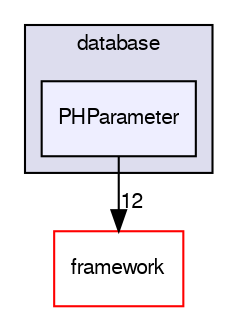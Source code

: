 digraph "/dev/shm/kenichi/update-e1039-doc/e1039-core/database/PHParameter" {
  bgcolor=transparent;
  compound=true
  node [ fontsize="10", fontname="FreeSans"];
  edge [ labelfontsize="10", labelfontname="FreeSans"];
  subgraph clusterdir_019b430ba7b564876d29de5f79a1def6 {
    graph [ bgcolor="#ddddee", pencolor="black", label="database" fontname="FreeSans", fontsize="10", URL="dir_019b430ba7b564876d29de5f79a1def6.html"]
  dir_1f12330052df91201b6dffa060dc9efa [shape=box, label="PHParameter", style="filled", fillcolor="#eeeeff", pencolor="black", URL="dir_1f12330052df91201b6dffa060dc9efa.html"];
  }
  dir_68879e08c6651a210f7d5b44f4a6e313 [shape=box label="framework" color="red" URL="dir_68879e08c6651a210f7d5b44f4a6e313.html"];
  dir_1f12330052df91201b6dffa060dc9efa->dir_68879e08c6651a210f7d5b44f4a6e313 [headlabel="12", labeldistance=1.5 headhref="dir_000023_000024.html"];
}

